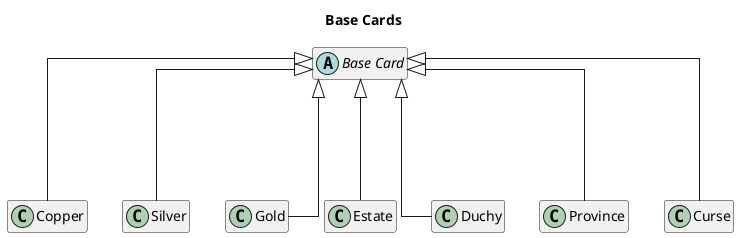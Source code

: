 @startuml
title Base Cards
hide empty members
skinparam linetype ortho

abstract "Base Card" as BaseCard {}

BaseCard <|--- Copper
BaseCard <|--- Silver
BaseCard <|--- Gold

together {
  class Copper
  class Silver
  class Gold
}

BaseCard <|--- Estate
BaseCard <|--- Duchy
BaseCard <|--- Province

together {
  class Estate
  class Duchy
  class Province
}

BaseCard <|--- Curse

@enduml
